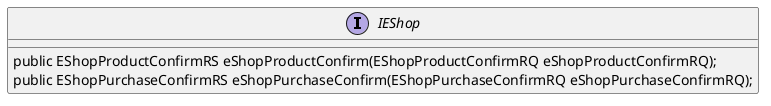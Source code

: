 @startuml

interface IEShop {
	public EShopProductConfirmRS eShopProductConfirm(EShopProductConfirmRQ eShopProductConfirmRQ);
    public EShopPurchaseConfirmRS eShopPurchaseConfirm(EShopPurchaseConfirmRQ eShopPurchaseConfirmRQ);
}







@enduml